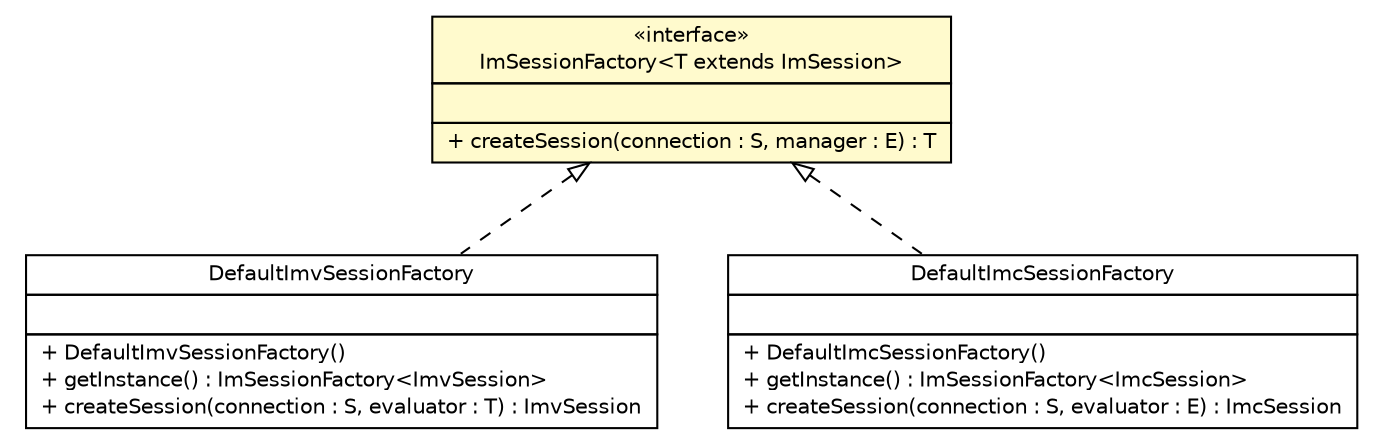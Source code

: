 #!/usr/local/bin/dot
#
# Class diagram 
# Generated by UMLGraph version R5_6 (http://www.umlgraph.org/)
#

digraph G {
	edge [fontname="Helvetica",fontsize=10,labelfontname="Helvetica",labelfontsize=10];
	node [fontname="Helvetica",fontsize=10,shape=plaintext];
	nodesep=0.25;
	ranksep=0.5;
	// de.hsbremen.tc.tnc.im.session.DefaultImvSessionFactory
	c4038 [label=<<table title="de.hsbremen.tc.tnc.im.session.DefaultImvSessionFactory" border="0" cellborder="1" cellspacing="0" cellpadding="2" port="p" href="./DefaultImvSessionFactory.html">
		<tr><td><table border="0" cellspacing="0" cellpadding="1">
<tr><td align="center" balign="center"> DefaultImvSessionFactory </td></tr>
		</table></td></tr>
		<tr><td><table border="0" cellspacing="0" cellpadding="1">
<tr><td align="left" balign="left">  </td></tr>
		</table></td></tr>
		<tr><td><table border="0" cellspacing="0" cellpadding="1">
<tr><td align="left" balign="left"> + DefaultImvSessionFactory() </td></tr>
<tr><td align="left" balign="left"> + getInstance() : ImSessionFactory&lt;ImvSession&gt; </td></tr>
<tr><td align="left" balign="left"> + createSession(connection : S, evaluator : T) : ImvSession </td></tr>
		</table></td></tr>
		</table>>, URL="./DefaultImvSessionFactory.html", fontname="Helvetica", fontcolor="black", fontsize=10.0];
	// de.hsbremen.tc.tnc.im.session.ImSessionFactory<T extends de.hsbremen.tc.tnc.im.session.ImSession>
	c4040 [label=<<table title="de.hsbremen.tc.tnc.im.session.ImSessionFactory" border="0" cellborder="1" cellspacing="0" cellpadding="2" port="p" bgcolor="lemonChiffon" href="./ImSessionFactory.html">
		<tr><td><table border="0" cellspacing="0" cellpadding="1">
<tr><td align="center" balign="center"> &#171;interface&#187; </td></tr>
<tr><td align="center" balign="center"> ImSessionFactory&lt;T extends ImSession&gt; </td></tr>
		</table></td></tr>
		<tr><td><table border="0" cellspacing="0" cellpadding="1">
<tr><td align="left" balign="left">  </td></tr>
		</table></td></tr>
		<tr><td><table border="0" cellspacing="0" cellpadding="1">
<tr><td align="left" balign="left"> + createSession(connection : S, manager : E) : T </td></tr>
		</table></td></tr>
		</table>>, URL="./ImSessionFactory.html", fontname="Helvetica", fontcolor="black", fontsize=10.0];
	// de.hsbremen.tc.tnc.im.session.DefaultImcSessionFactory
	c4043 [label=<<table title="de.hsbremen.tc.tnc.im.session.DefaultImcSessionFactory" border="0" cellborder="1" cellspacing="0" cellpadding="2" port="p" href="./DefaultImcSessionFactory.html">
		<tr><td><table border="0" cellspacing="0" cellpadding="1">
<tr><td align="center" balign="center"> DefaultImcSessionFactory </td></tr>
		</table></td></tr>
		<tr><td><table border="0" cellspacing="0" cellpadding="1">
<tr><td align="left" balign="left">  </td></tr>
		</table></td></tr>
		<tr><td><table border="0" cellspacing="0" cellpadding="1">
<tr><td align="left" balign="left"> + DefaultImcSessionFactory() </td></tr>
<tr><td align="left" balign="left"> + getInstance() : ImSessionFactory&lt;ImcSession&gt; </td></tr>
<tr><td align="left" balign="left"> + createSession(connection : S, evaluator : E) : ImcSession </td></tr>
		</table></td></tr>
		</table>>, URL="./DefaultImcSessionFactory.html", fontname="Helvetica", fontcolor="black", fontsize=10.0];
	//de.hsbremen.tc.tnc.im.session.DefaultImvSessionFactory implements de.hsbremen.tc.tnc.im.session.ImSessionFactory<T extends de.hsbremen.tc.tnc.im.session.ImSession>
	c4040:p -> c4038:p [dir=back,arrowtail=empty,style=dashed];
	//de.hsbremen.tc.tnc.im.session.DefaultImcSessionFactory implements de.hsbremen.tc.tnc.im.session.ImSessionFactory<T extends de.hsbremen.tc.tnc.im.session.ImSession>
	c4040:p -> c4043:p [dir=back,arrowtail=empty,style=dashed];
}

